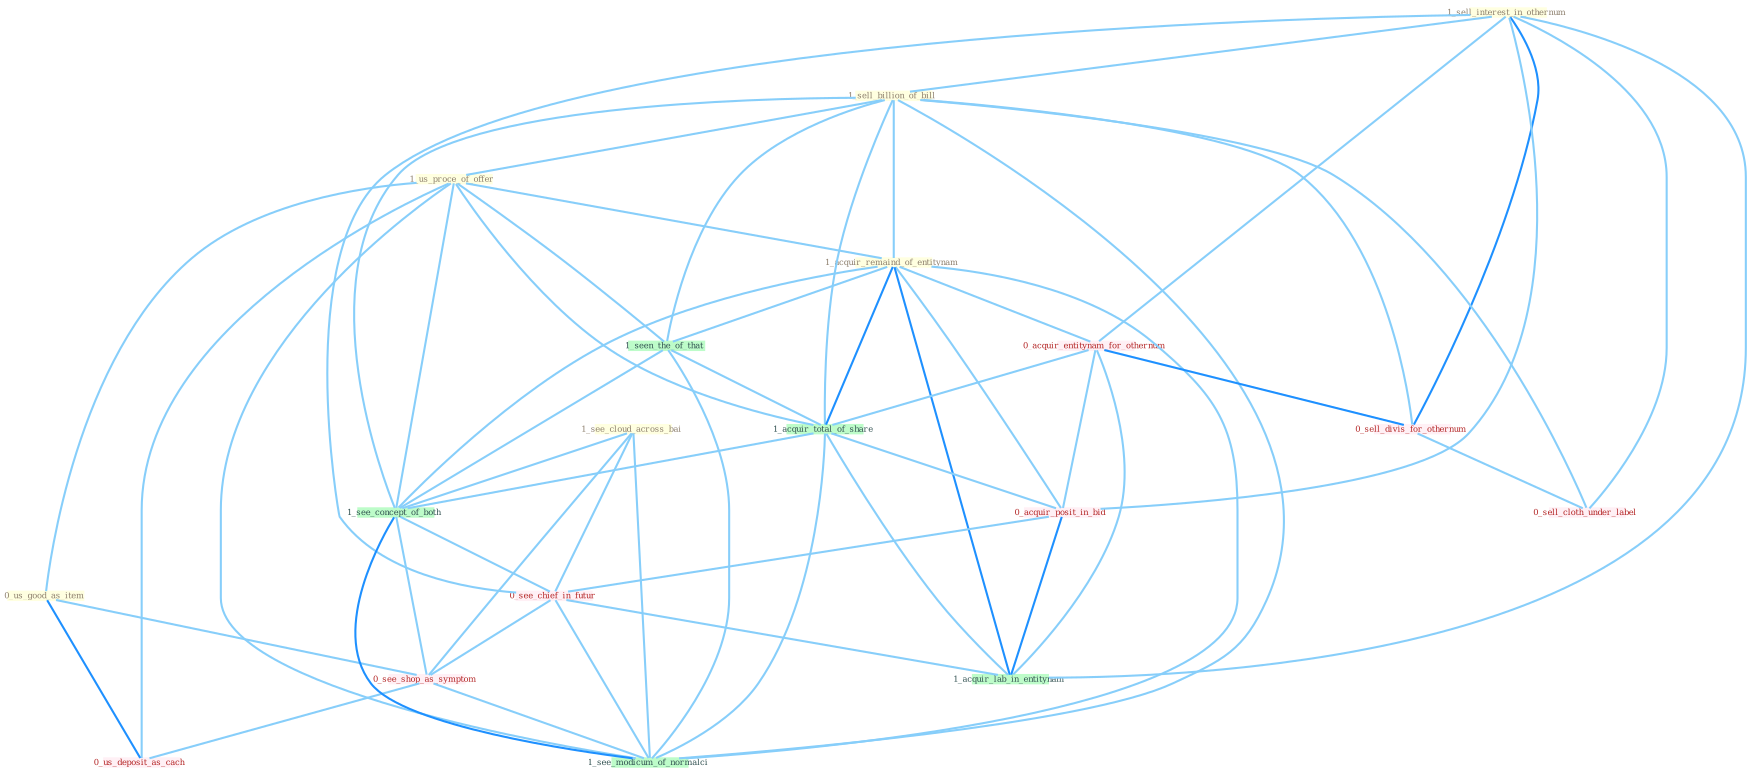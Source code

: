 Graph G{ 
    node
    [shape=polygon,style=filled,width=.5,height=.06,color="#BDFCC9",fixedsize=true,fontsize=4,
    fontcolor="#2f4f4f"];
    {node
    [color="#ffffe0", fontcolor="#8b7d6b"] "1_sell_interest_in_othernum " "1_sell_billion_of_bill " "1_see_cloud_across_bai " "1_us_proce_of_offer " "1_acquir_remaind_of_entitynam " "0_us_good_as_item "}
{node [color="#fff0f5", fontcolor="#b22222"] "0_acquir_entitynam_for_othernum " "0_sell_divis_for_othernum " "0_sell_cloth_under_label " "0_acquir_posit_in_bid " "0_see_chief_in_futur " "0_see_shop_as_symptom " "0_us_deposit_as_cach "}
edge [color="#B0E2FF"];

	"1_sell_interest_in_othernum " -- "1_sell_billion_of_bill " [w="1", color="#87cefa" ];
	"1_sell_interest_in_othernum " -- "0_acquir_entitynam_for_othernum " [w="1", color="#87cefa" ];
	"1_sell_interest_in_othernum " -- "0_sell_divis_for_othernum " [w="2", color="#1e90ff" , len=0.8];
	"1_sell_interest_in_othernum " -- "0_sell_cloth_under_label " [w="1", color="#87cefa" ];
	"1_sell_interest_in_othernum " -- "0_acquir_posit_in_bid " [w="1", color="#87cefa" ];
	"1_sell_interest_in_othernum " -- "0_see_chief_in_futur " [w="1", color="#87cefa" ];
	"1_sell_interest_in_othernum " -- "1_acquir_lab_in_entitynam " [w="1", color="#87cefa" ];
	"1_sell_billion_of_bill " -- "1_us_proce_of_offer " [w="1", color="#87cefa" ];
	"1_sell_billion_of_bill " -- "1_acquir_remaind_of_entitynam " [w="1", color="#87cefa" ];
	"1_sell_billion_of_bill " -- "1_seen_the_of_that " [w="1", color="#87cefa" ];
	"1_sell_billion_of_bill " -- "0_sell_divis_for_othernum " [w="1", color="#87cefa" ];
	"1_sell_billion_of_bill " -- "1_acquir_total_of_share " [w="1", color="#87cefa" ];
	"1_sell_billion_of_bill " -- "0_sell_cloth_under_label " [w="1", color="#87cefa" ];
	"1_sell_billion_of_bill " -- "1_see_concept_of_both " [w="1", color="#87cefa" ];
	"1_sell_billion_of_bill " -- "1_see_modicum_of_normalci " [w="1", color="#87cefa" ];
	"1_see_cloud_across_bai " -- "1_see_concept_of_both " [w="1", color="#87cefa" ];
	"1_see_cloud_across_bai " -- "0_see_chief_in_futur " [w="1", color="#87cefa" ];
	"1_see_cloud_across_bai " -- "0_see_shop_as_symptom " [w="1", color="#87cefa" ];
	"1_see_cloud_across_bai " -- "1_see_modicum_of_normalci " [w="1", color="#87cefa" ];
	"1_us_proce_of_offer " -- "1_acquir_remaind_of_entitynam " [w="1", color="#87cefa" ];
	"1_us_proce_of_offer " -- "0_us_good_as_item " [w="1", color="#87cefa" ];
	"1_us_proce_of_offer " -- "1_seen_the_of_that " [w="1", color="#87cefa" ];
	"1_us_proce_of_offer " -- "1_acquir_total_of_share " [w="1", color="#87cefa" ];
	"1_us_proce_of_offer " -- "1_see_concept_of_both " [w="1", color="#87cefa" ];
	"1_us_proce_of_offer " -- "0_us_deposit_as_cach " [w="1", color="#87cefa" ];
	"1_us_proce_of_offer " -- "1_see_modicum_of_normalci " [w="1", color="#87cefa" ];
	"1_acquir_remaind_of_entitynam " -- "0_acquir_entitynam_for_othernum " [w="1", color="#87cefa" ];
	"1_acquir_remaind_of_entitynam " -- "1_seen_the_of_that " [w="1", color="#87cefa" ];
	"1_acquir_remaind_of_entitynam " -- "1_acquir_total_of_share " [w="2", color="#1e90ff" , len=0.8];
	"1_acquir_remaind_of_entitynam " -- "0_acquir_posit_in_bid " [w="1", color="#87cefa" ];
	"1_acquir_remaind_of_entitynam " -- "1_see_concept_of_both " [w="1", color="#87cefa" ];
	"1_acquir_remaind_of_entitynam " -- "1_acquir_lab_in_entitynam " [w="2", color="#1e90ff" , len=0.8];
	"1_acquir_remaind_of_entitynam " -- "1_see_modicum_of_normalci " [w="1", color="#87cefa" ];
	"0_us_good_as_item " -- "0_see_shop_as_symptom " [w="1", color="#87cefa" ];
	"0_us_good_as_item " -- "0_us_deposit_as_cach " [w="2", color="#1e90ff" , len=0.8];
	"0_acquir_entitynam_for_othernum " -- "0_sell_divis_for_othernum " [w="2", color="#1e90ff" , len=0.8];
	"0_acquir_entitynam_for_othernum " -- "1_acquir_total_of_share " [w="1", color="#87cefa" ];
	"0_acquir_entitynam_for_othernum " -- "0_acquir_posit_in_bid " [w="1", color="#87cefa" ];
	"0_acquir_entitynam_for_othernum " -- "1_acquir_lab_in_entitynam " [w="1", color="#87cefa" ];
	"1_seen_the_of_that " -- "1_acquir_total_of_share " [w="1", color="#87cefa" ];
	"1_seen_the_of_that " -- "1_see_concept_of_both " [w="1", color="#87cefa" ];
	"1_seen_the_of_that " -- "1_see_modicum_of_normalci " [w="1", color="#87cefa" ];
	"0_sell_divis_for_othernum " -- "0_sell_cloth_under_label " [w="1", color="#87cefa" ];
	"1_acquir_total_of_share " -- "0_acquir_posit_in_bid " [w="1", color="#87cefa" ];
	"1_acquir_total_of_share " -- "1_see_concept_of_both " [w="1", color="#87cefa" ];
	"1_acquir_total_of_share " -- "1_acquir_lab_in_entitynam " [w="1", color="#87cefa" ];
	"1_acquir_total_of_share " -- "1_see_modicum_of_normalci " [w="1", color="#87cefa" ];
	"0_acquir_posit_in_bid " -- "0_see_chief_in_futur " [w="1", color="#87cefa" ];
	"0_acquir_posit_in_bid " -- "1_acquir_lab_in_entitynam " [w="2", color="#1e90ff" , len=0.8];
	"1_see_concept_of_both " -- "0_see_chief_in_futur " [w="1", color="#87cefa" ];
	"1_see_concept_of_both " -- "0_see_shop_as_symptom " [w="1", color="#87cefa" ];
	"1_see_concept_of_both " -- "1_see_modicum_of_normalci " [w="2", color="#1e90ff" , len=0.8];
	"0_see_chief_in_futur " -- "0_see_shop_as_symptom " [w="1", color="#87cefa" ];
	"0_see_chief_in_futur " -- "1_acquir_lab_in_entitynam " [w="1", color="#87cefa" ];
	"0_see_chief_in_futur " -- "1_see_modicum_of_normalci " [w="1", color="#87cefa" ];
	"0_see_shop_as_symptom " -- "0_us_deposit_as_cach " [w="1", color="#87cefa" ];
	"0_see_shop_as_symptom " -- "1_see_modicum_of_normalci " [w="1", color="#87cefa" ];
}